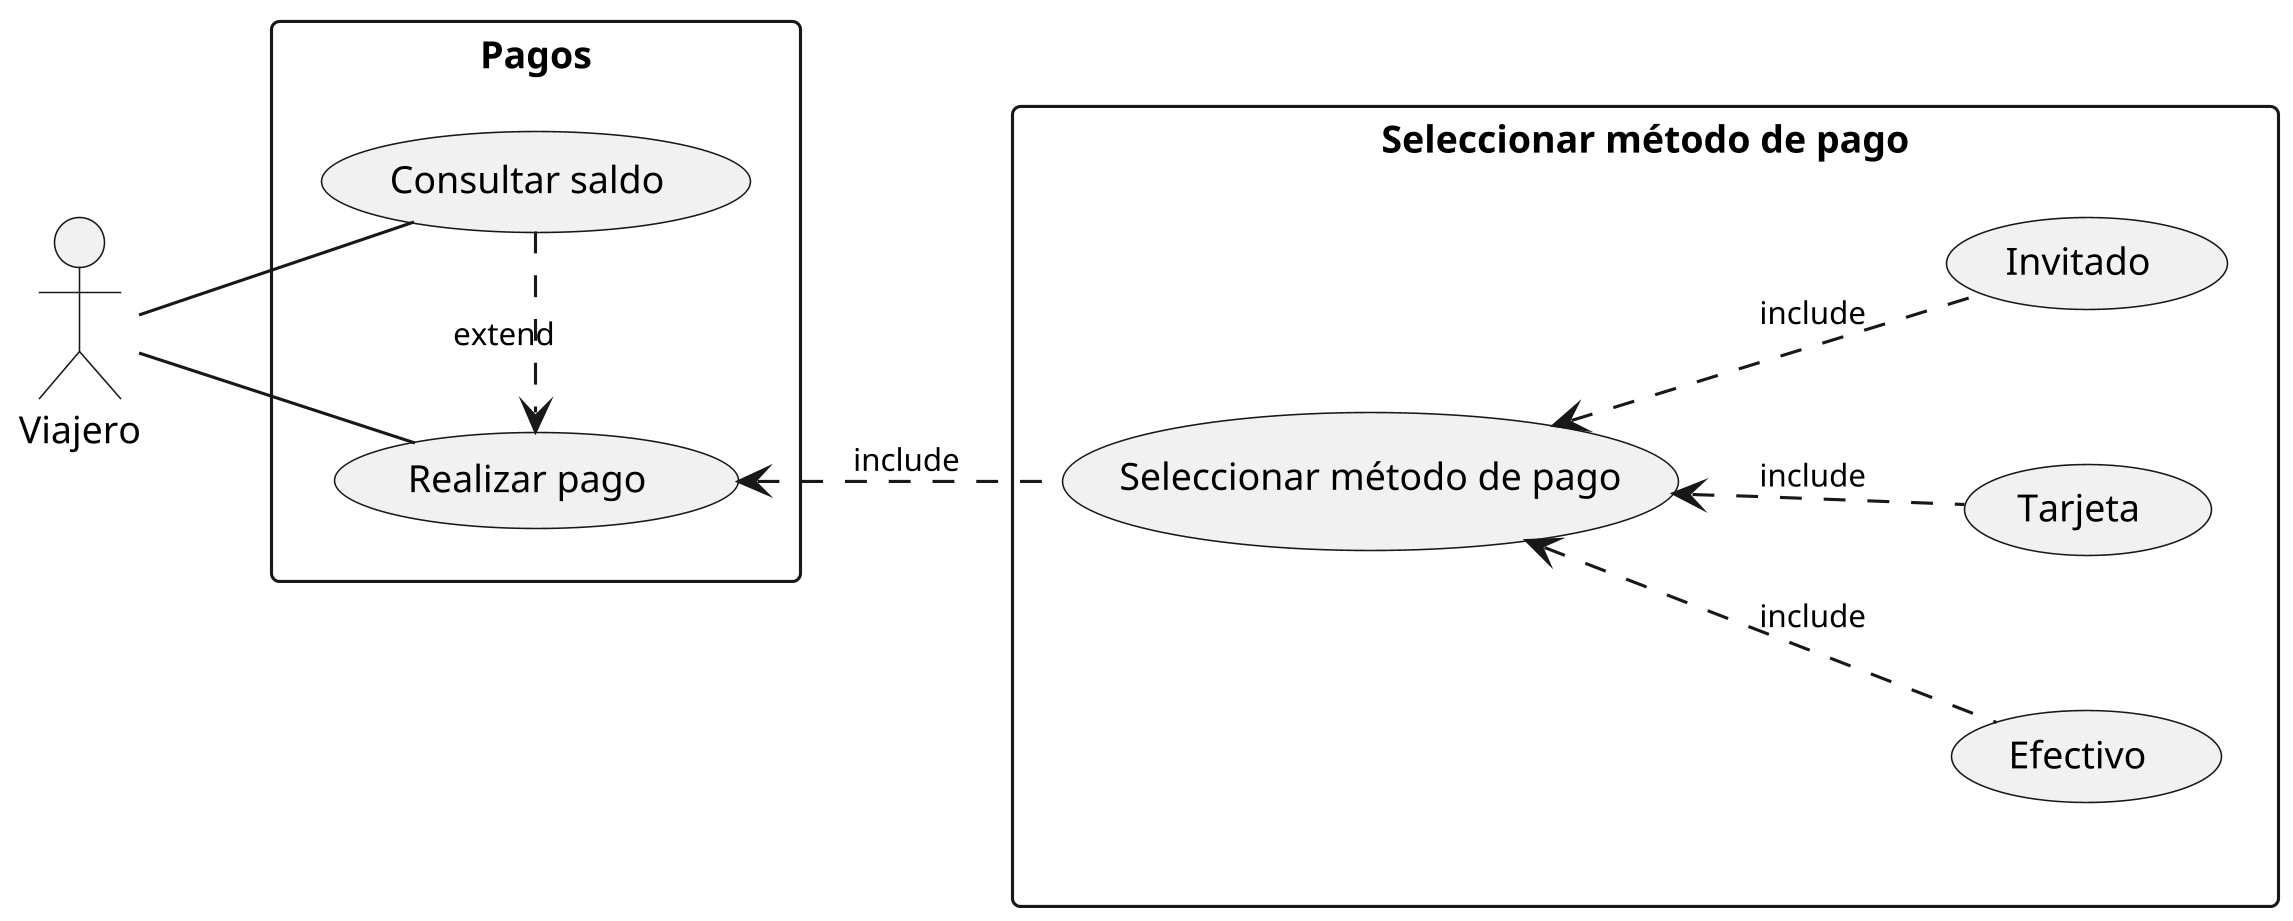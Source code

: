 @startuml
left to right direction

skinparam dpi 300
'skinparam linetype ortho
skinparam nodesep 50
skinparam ranksep 50

skinparam default{
 FontSize 12
}

skinparam arrowFontSize 10
skinparam classFontSize 14

skinparam arrowSize 10

'''

:V: as "Viajero"

rectangle Pagos {
   (Realizar pago) as pagar
   (Consultar saldo) as saldo

   V -- pagar
   V -- saldo
   saldo .> pagar : extend
}

rectangle "Seleccionar método de pago" {
  (Seleccionar método de pago) as seleccionar_metodo_pago

  pagar <.. seleccionar_metodo_pago : include

  seleccionar_metodo_pago <.. (Efectivo) : include
  seleccionar_metodo_pago <.. (Tarjeta) : include
  seleccionar_metodo_pago <.. (Invitado) : include
}

@enduml

